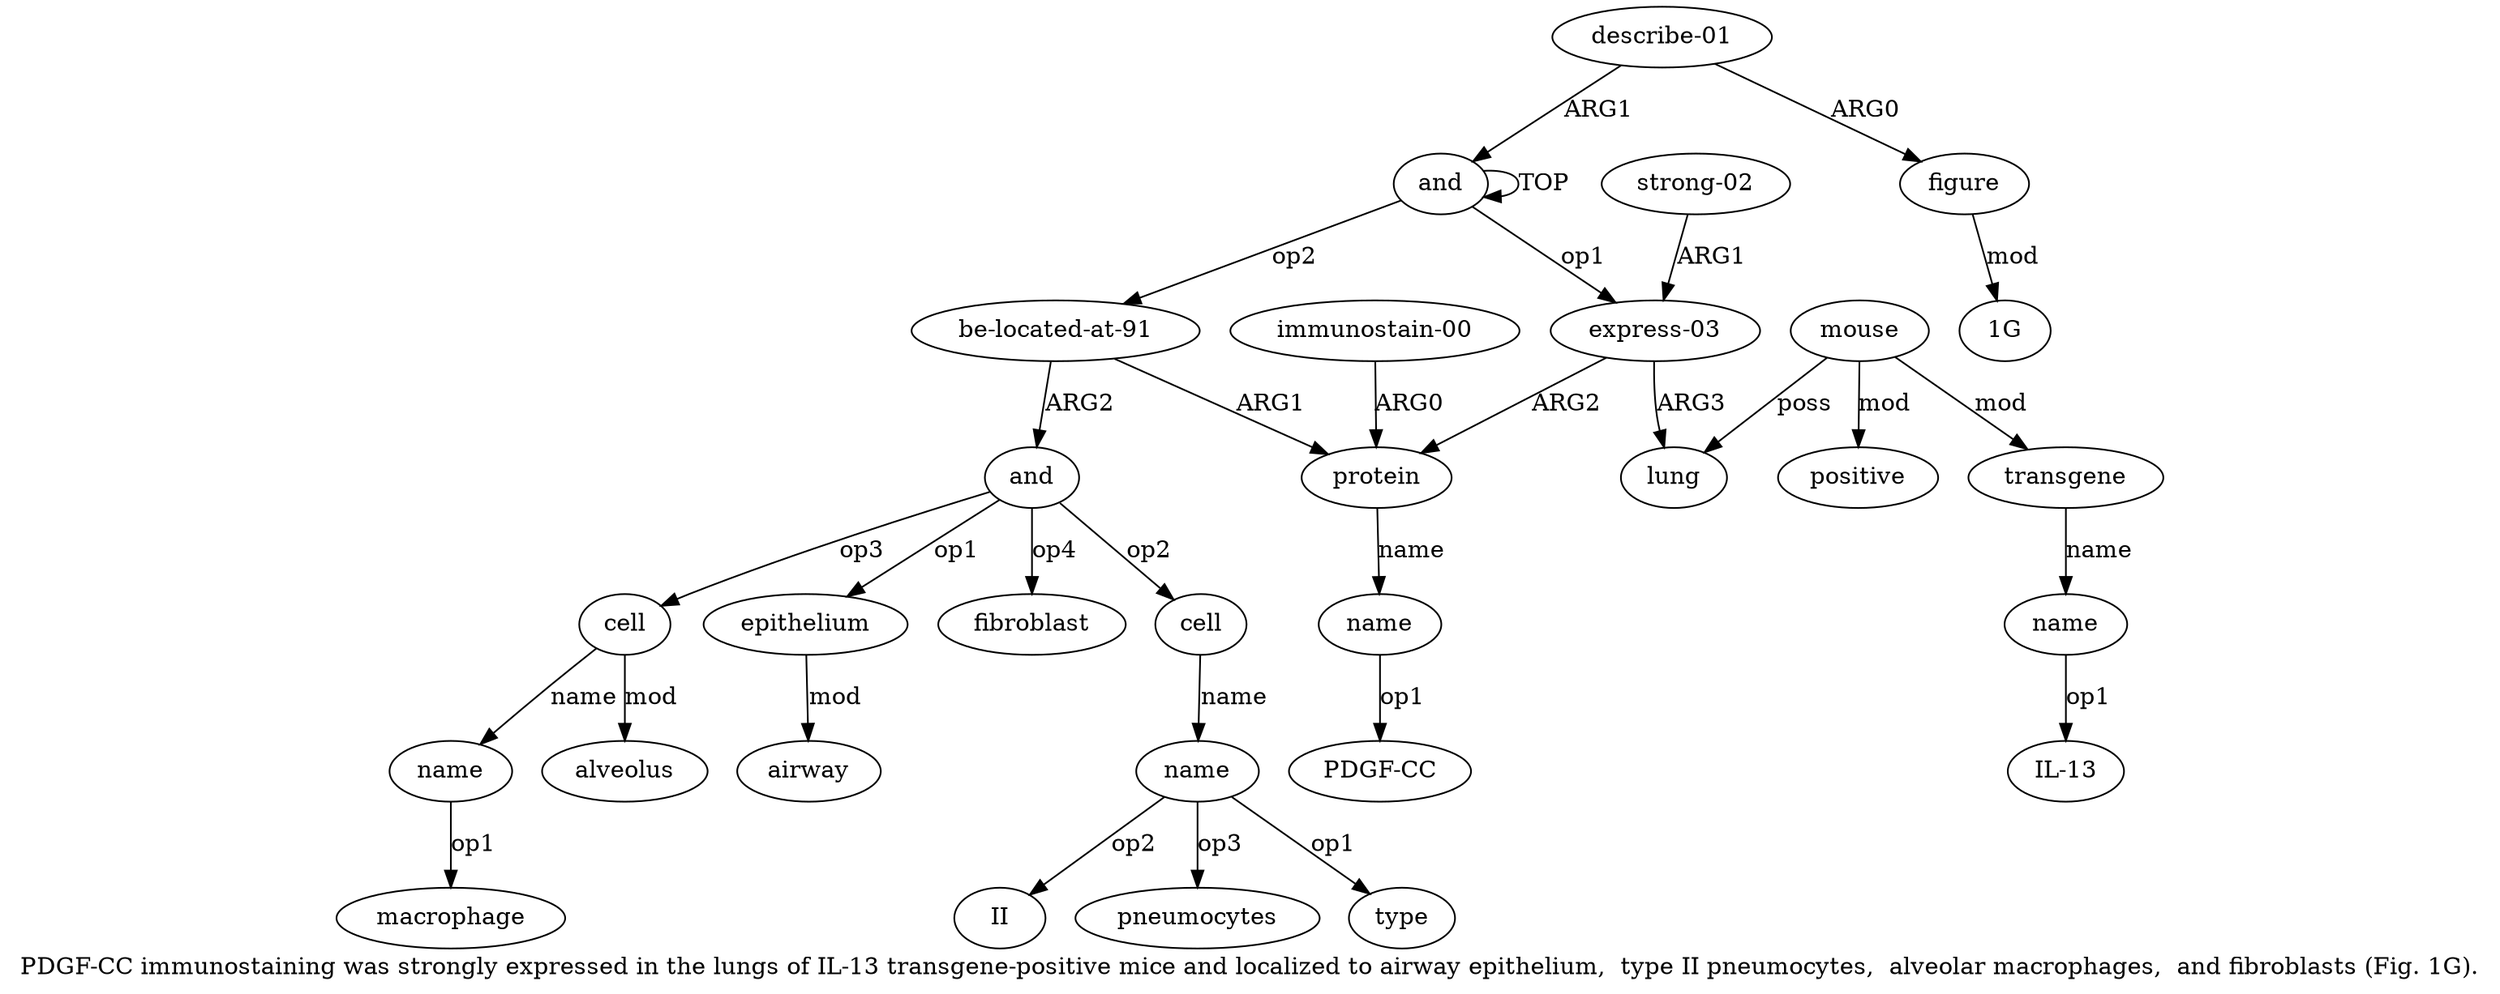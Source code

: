 digraph  {
	graph [label="PDGF-CC immunostaining was strongly expressed in the lungs of IL-13 transgene-positive mice and localized to airway epithelium,  \
type II pneumocytes,  alveolar macrophages,  and fibroblasts (Fig. 1G)."];
	node [label="\N"];
	a20	 [color=black,
		gold_ind=20,
		gold_label=fibroblast,
		label=fibroblast,
		test_ind=20,
		test_label=fibroblast];
	a21	 [color=black,
		gold_ind=21,
		gold_label="describe-01",
		label="describe-01",
		test_ind=21,
		test_label="describe-01"];
	a22	 [color=black,
		gold_ind=22,
		gold_label=figure,
		label=figure,
		test_ind=22,
		test_label=figure];
	a21 -> a22 [key=0,
	color=black,
	gold_label=ARG0,
	label=ARG0,
	test_label=ARG0];
a0 [color=black,
	gold_ind=0,
	gold_label=and,
	label=and,
	test_ind=0,
	test_label=and];
a21 -> a0 [key=0,
color=black,
gold_label=ARG1,
label=ARG1,
test_label=ARG1];
"a22 1G" [color=black,
gold_ind=-1,
gold_label="1G",
label="1G",
test_ind=-1,
test_label="1G"];
a22 -> "a22 1G" [key=0,
color=black,
gold_label=mod,
label=mod,
test_label=mod];
"a3 PDGF-CC" [color=black,
gold_ind=-1,
gold_label="PDGF-CC",
label="PDGF-CC",
test_ind=-1,
test_label="PDGF-CC"];
"a16 type" [color=black,
gold_ind=-1,
gold_label=type,
label=type,
test_ind=-1,
test_label=type];
"a8 IL-13" [color=black,
gold_ind=-1,
gold_label="IL-13",
label="IL-13",
test_ind=-1,
test_label="IL-13"];
"a16 II" [color=black,
gold_ind=-1,
gold_label=II,
label=II,
test_ind=-1,
test_label=II];
"a16 pneumocytes" [color=black,
gold_ind=-1,
gold_label=pneumocytes,
label=pneumocytes,
test_ind=-1,
test_label=pneumocytes];
a15 [color=black,
gold_ind=15,
gold_label=cell,
label=cell,
test_ind=15,
test_label=cell];
a16 [color=black,
gold_ind=16,
gold_label=name,
label=name,
test_ind=16,
test_label=name];
a15 -> a16 [key=0,
color=black,
gold_label=name,
label=name,
test_label=name];
a14 [color=black,
gold_ind=14,
gold_label=airway,
label=airway,
test_ind=14,
test_label=airway];
a17 [color=black,
gold_ind=17,
gold_label=cell,
label=cell,
test_ind=17,
test_label=cell];
a19 [color=black,
gold_ind=19,
gold_label=alveolus,
label=alveolus,
test_ind=19,
test_label=alveolus];
a17 -> a19 [key=0,
color=black,
gold_label=mod,
label=mod,
test_label=mod];
a18 [color=black,
gold_ind=18,
gold_label=name,
label=name,
test_ind=18,
test_label=name];
a17 -> a18 [key=0,
color=black,
gold_label=name,
label=name,
test_label=name];
a16 -> "a16 type" [key=0,
color=black,
gold_label=op1,
label=op1,
test_label=op1];
a16 -> "a16 II" [key=0,
color=black,
gold_label=op2,
label=op2,
test_label=op2];
a16 -> "a16 pneumocytes" [key=0,
color=black,
gold_label=op3,
label=op3,
test_label=op3];
a11 [color=black,
gold_ind=11,
gold_label="be-located-at-91",
label="be-located-at-91",
test_ind=11,
test_label="be-located-at-91"];
a12 [color=black,
gold_ind=12,
gold_label=and,
label=and,
test_ind=12,
test_label=and];
a11 -> a12 [key=0,
color=black,
gold_label=ARG2,
label=ARG2,
test_label=ARG2];
a2 [color=black,
gold_ind=2,
gold_label=protein,
label=protein,
test_ind=2,
test_label=protein];
a11 -> a2 [key=0,
color=black,
gold_label=ARG1,
label=ARG1,
test_label=ARG1];
a10 [color=black,
gold_ind=10,
gold_label="strong-02",
label="strong-02",
test_ind=10,
test_label="strong-02"];
a1 [color=black,
gold_ind=1,
gold_label="express-03",
label="express-03",
test_ind=1,
test_label="express-03"];
a10 -> a1 [key=0,
color=black,
gold_label=ARG1,
label=ARG1,
test_label=ARG1];
a13 [color=black,
gold_ind=13,
gold_label=epithelium,
label=epithelium,
test_ind=13,
test_label=epithelium];
a13 -> a14 [key=0,
color=black,
gold_label=mod,
label=mod,
test_label=mod];
a12 -> a20 [key=0,
color=black,
gold_label=op4,
label=op4,
test_label=op4];
a12 -> a15 [key=0,
color=black,
gold_label=op2,
label=op2,
test_label=op2];
a12 -> a17 [key=0,
color=black,
gold_label=op3,
label=op3,
test_label=op3];
a12 -> a13 [key=0,
color=black,
gold_label=op1,
label=op1,
test_label=op1];
"a18 macrophage" [color=black,
gold_ind=-1,
gold_label=macrophage,
label=macrophage,
test_ind=-1,
test_label=macrophage];
a18 -> "a18 macrophage" [key=0,
color=black,
gold_label=op1,
label=op1,
test_label=op1];
a1 -> a2 [key=0,
color=black,
gold_label=ARG2,
label=ARG2,
test_label=ARG2];
a5 [color=black,
gold_ind=5,
gold_label=lung,
label=lung,
test_ind=5,
test_label=lung];
a1 -> a5 [key=0,
color=black,
gold_label=ARG3,
label=ARG3,
test_label=ARG3];
a0 -> a11 [key=0,
color=black,
gold_label=op2,
label=op2,
test_label=op2];
a0 -> a1 [key=0,
color=black,
gold_label=op1,
label=op1,
test_label=op1];
a0 -> a0 [key=0,
color=black,
gold_label=TOP,
label=TOP,
test_label=TOP];
a3 [color=black,
gold_ind=3,
gold_label=name,
label=name,
test_ind=3,
test_label=name];
a3 -> "a3 PDGF-CC" [key=0,
color=black,
gold_label=op1,
label=op1,
test_label=op1];
a2 -> a3 [key=0,
color=black,
gold_label=name,
label=name,
test_label=name];
a4 [color=black,
gold_ind=4,
gold_label="immunostain-00",
label="immunostain-00",
test_ind=4,
test_label="immunostain-00"];
a4 -> a2 [key=0,
color=black,
gold_label=ARG0,
label=ARG0,
test_label=ARG0];
a7 [color=black,
gold_ind=7,
gold_label=transgene,
label=transgene,
test_ind=7,
test_label=transgene];
a8 [color=black,
gold_ind=8,
gold_label=name,
label=name,
test_ind=8,
test_label=name];
a7 -> a8 [key=0,
color=black,
gold_label=name,
label=name,
test_label=name];
a6 [color=black,
gold_ind=6,
gold_label=mouse,
label=mouse,
test_ind=6,
test_label=mouse];
a6 -> a5 [key=0,
color=black,
gold_label=poss,
label=poss,
test_label=poss];
a6 -> a7 [key=0,
color=black,
gold_label=mod,
label=mod,
test_label=mod];
a9 [color=black,
gold_ind=9,
gold_label=positive,
label=positive,
test_ind=9,
test_label=positive];
a6 -> a9 [key=0,
color=black,
gold_label=mod,
label=mod,
test_label=mod];
a8 -> "a8 IL-13" [key=0,
color=black,
gold_label=op1,
label=op1,
test_label=op1];
}
